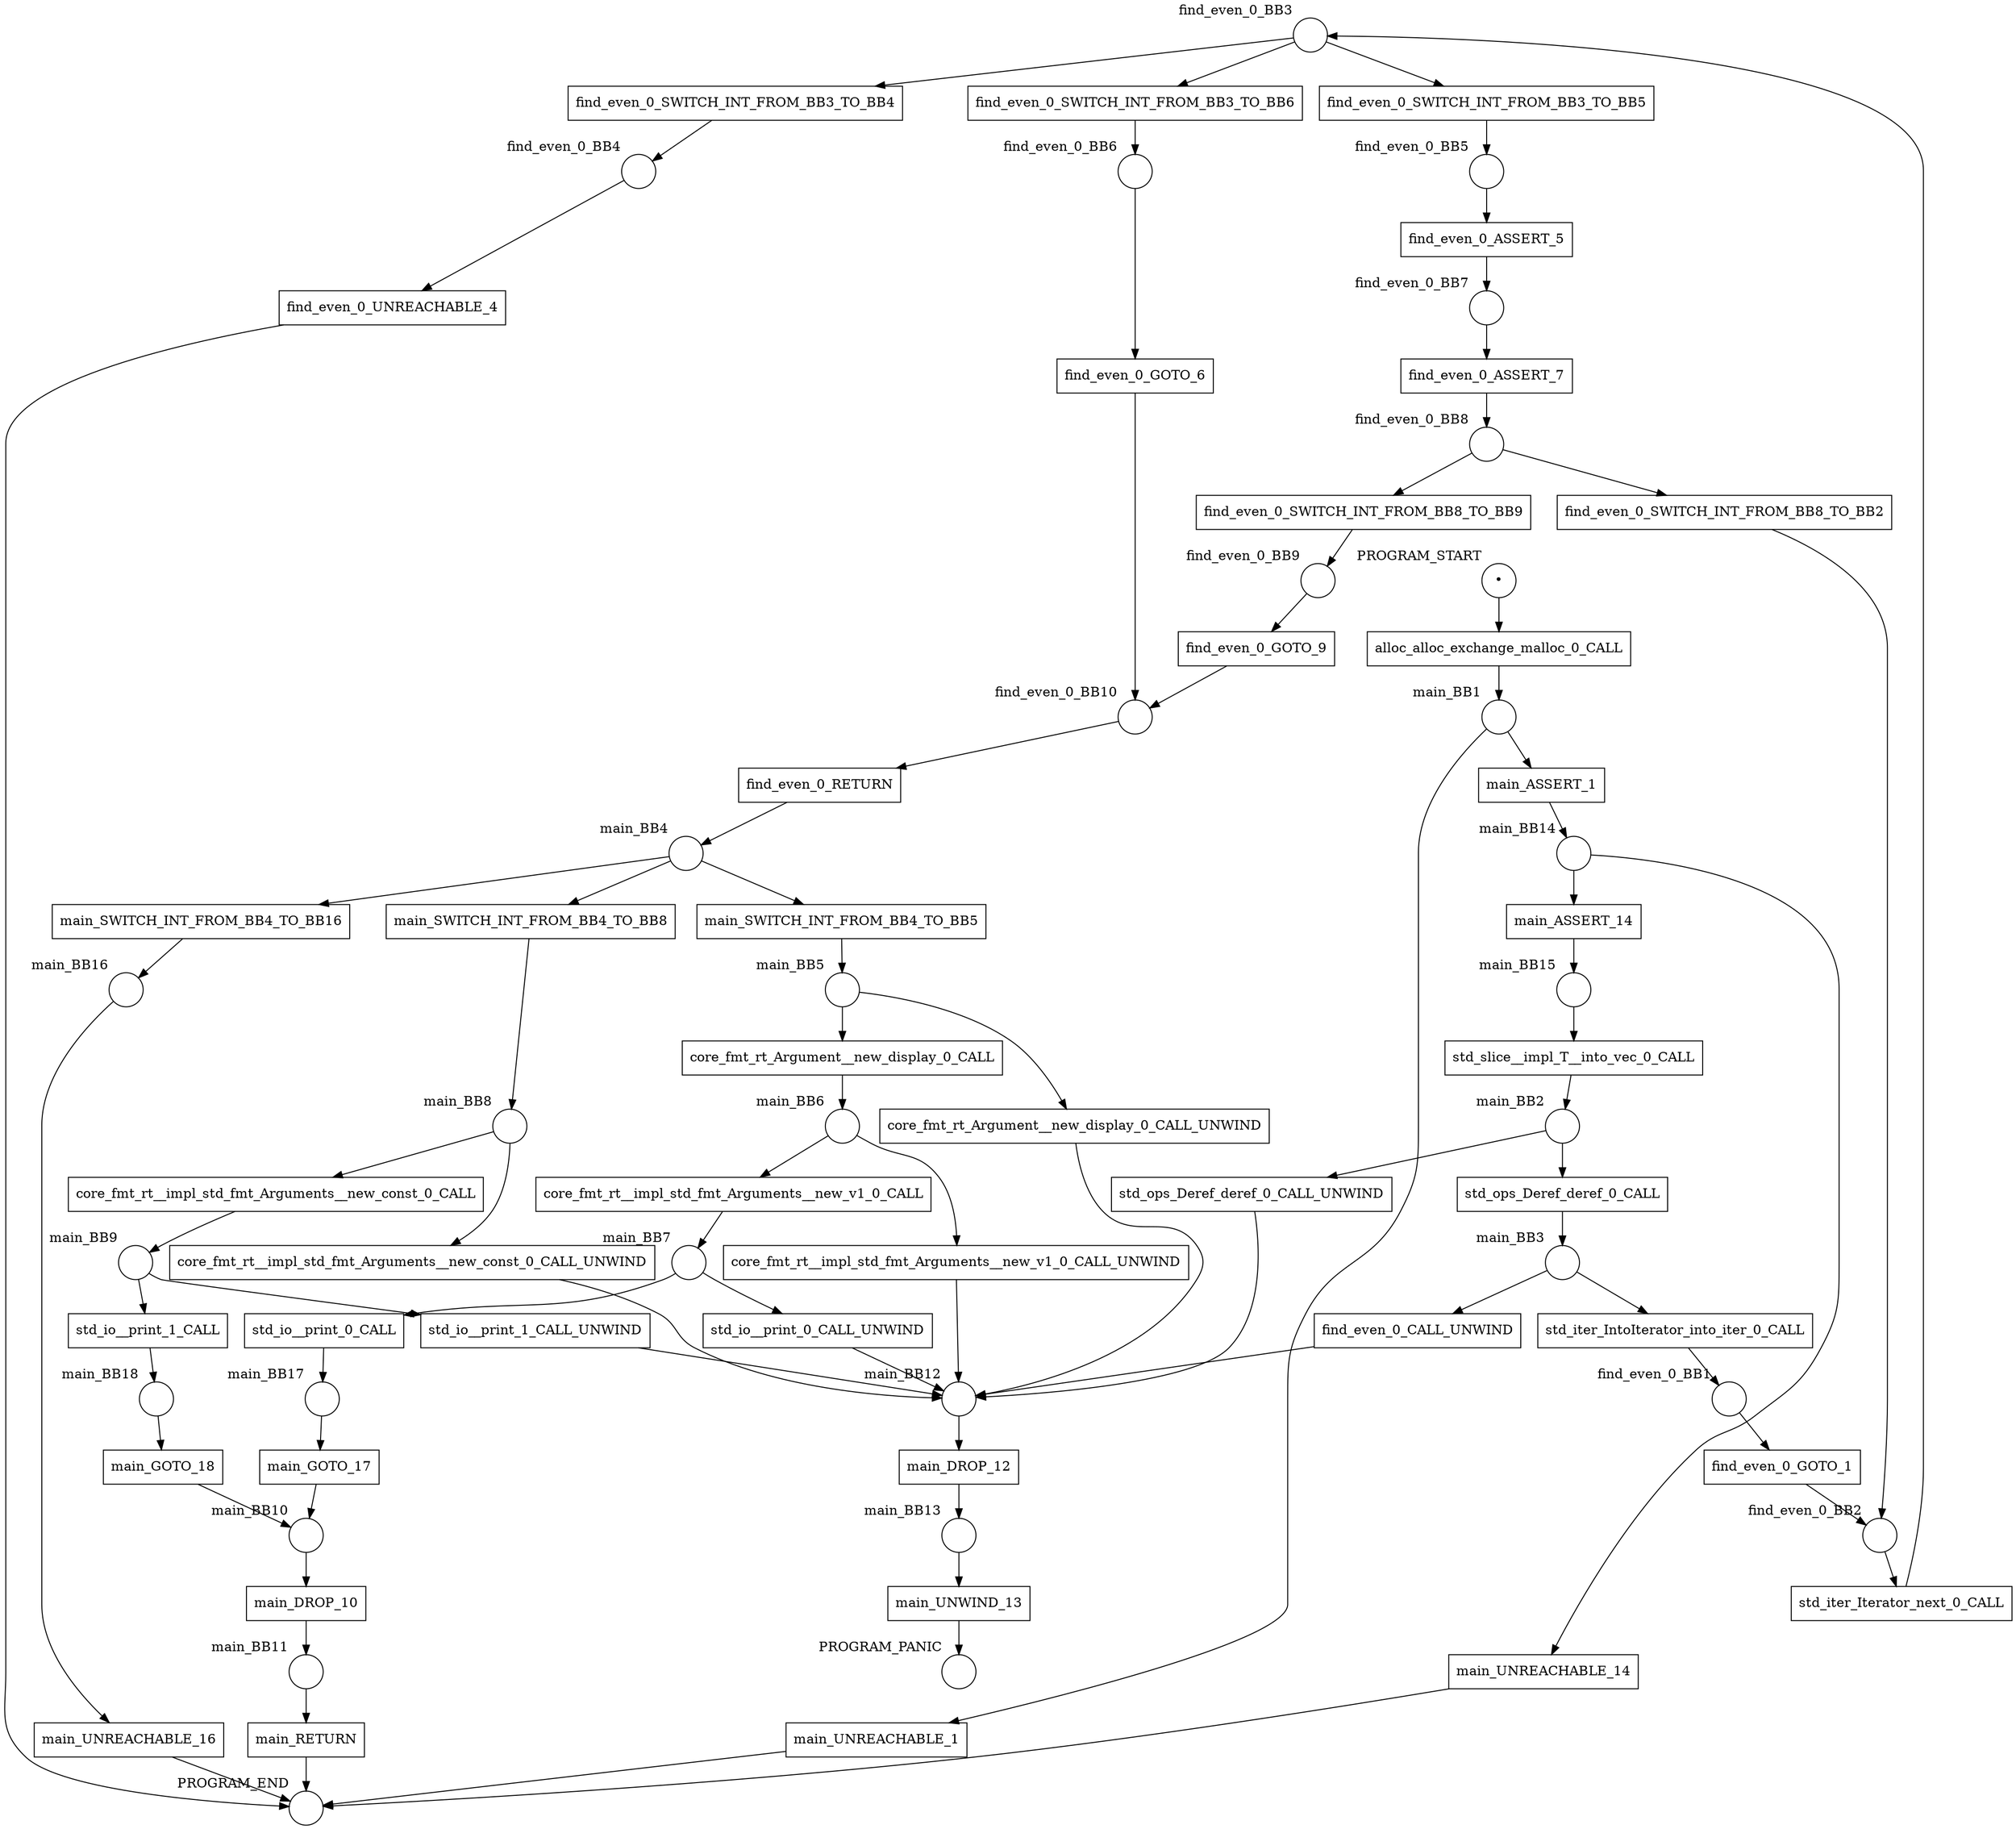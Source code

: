 digraph petrinet {
    PROGRAM_END [shape="circle" xlabel="PROGRAM_END" label=""];
    PROGRAM_PANIC [shape="circle" xlabel="PROGRAM_PANIC" label=""];
    PROGRAM_START [shape="circle" xlabel="PROGRAM_START" label="•"];
    find_even_0_BB1 [shape="circle" xlabel="find_even_0_BB1" label=""];
    find_even_0_BB10 [shape="circle" xlabel="find_even_0_BB10" label=""];
    find_even_0_BB2 [shape="circle" xlabel="find_even_0_BB2" label=""];
    find_even_0_BB3 [shape="circle" xlabel="find_even_0_BB3" label=""];
    find_even_0_BB4 [shape="circle" xlabel="find_even_0_BB4" label=""];
    find_even_0_BB5 [shape="circle" xlabel="find_even_0_BB5" label=""];
    find_even_0_BB6 [shape="circle" xlabel="find_even_0_BB6" label=""];
    find_even_0_BB7 [shape="circle" xlabel="find_even_0_BB7" label=""];
    find_even_0_BB8 [shape="circle" xlabel="find_even_0_BB8" label=""];
    find_even_0_BB9 [shape="circle" xlabel="find_even_0_BB9" label=""];
    main_BB1 [shape="circle" xlabel="main_BB1" label=""];
    main_BB10 [shape="circle" xlabel="main_BB10" label=""];
    main_BB11 [shape="circle" xlabel="main_BB11" label=""];
    main_BB12 [shape="circle" xlabel="main_BB12" label=""];
    main_BB13 [shape="circle" xlabel="main_BB13" label=""];
    main_BB14 [shape="circle" xlabel="main_BB14" label=""];
    main_BB15 [shape="circle" xlabel="main_BB15" label=""];
    main_BB16 [shape="circle" xlabel="main_BB16" label=""];
    main_BB17 [shape="circle" xlabel="main_BB17" label=""];
    main_BB18 [shape="circle" xlabel="main_BB18" label=""];
    main_BB2 [shape="circle" xlabel="main_BB2" label=""];
    main_BB3 [shape="circle" xlabel="main_BB3" label=""];
    main_BB4 [shape="circle" xlabel="main_BB4" label=""];
    main_BB5 [shape="circle" xlabel="main_BB5" label=""];
    main_BB6 [shape="circle" xlabel="main_BB6" label=""];
    main_BB7 [shape="circle" xlabel="main_BB7" label=""];
    main_BB8 [shape="circle" xlabel="main_BB8" label=""];
    main_BB9 [shape="circle" xlabel="main_BB9" label=""];
    alloc_alloc_exchange_malloc_0_CALL [shape="box" xlabel="" label="alloc_alloc_exchange_malloc_0_CALL"];
    core_fmt_rt_Argument__new_display_0_CALL [shape="box" xlabel="" label="core_fmt_rt_Argument__new_display_0_CALL"];
    core_fmt_rt_Argument__new_display_0_CALL_UNWIND [shape="box" xlabel="" label="core_fmt_rt_Argument__new_display_0_CALL_UNWIND"];
    core_fmt_rt__impl_std_fmt_Arguments__new_const_0_CALL [shape="box" xlabel="" label="core_fmt_rt__impl_std_fmt_Arguments__new_const_0_CALL"];
    core_fmt_rt__impl_std_fmt_Arguments__new_const_0_CALL_UNWIND [shape="box" xlabel="" label="core_fmt_rt__impl_std_fmt_Arguments__new_const_0_CALL_UNWIND"];
    core_fmt_rt__impl_std_fmt_Arguments__new_v1_0_CALL [shape="box" xlabel="" label="core_fmt_rt__impl_std_fmt_Arguments__new_v1_0_CALL"];
    core_fmt_rt__impl_std_fmt_Arguments__new_v1_0_CALL_UNWIND [shape="box" xlabel="" label="core_fmt_rt__impl_std_fmt_Arguments__new_v1_0_CALL_UNWIND"];
    find_even_0_ASSERT_5 [shape="box" xlabel="" label="find_even_0_ASSERT_5"];
    find_even_0_ASSERT_7 [shape="box" xlabel="" label="find_even_0_ASSERT_7"];
    find_even_0_CALL_UNWIND [shape="box" xlabel="" label="find_even_0_CALL_UNWIND"];
    find_even_0_GOTO_1 [shape="box" xlabel="" label="find_even_0_GOTO_1"];
    find_even_0_GOTO_6 [shape="box" xlabel="" label="find_even_0_GOTO_6"];
    find_even_0_GOTO_9 [shape="box" xlabel="" label="find_even_0_GOTO_9"];
    find_even_0_RETURN [shape="box" xlabel="" label="find_even_0_RETURN"];
    find_even_0_SWITCH_INT_FROM_BB3_TO_BB4 [shape="box" xlabel="" label="find_even_0_SWITCH_INT_FROM_BB3_TO_BB4"];
    find_even_0_SWITCH_INT_FROM_BB3_TO_BB5 [shape="box" xlabel="" label="find_even_0_SWITCH_INT_FROM_BB3_TO_BB5"];
    find_even_0_SWITCH_INT_FROM_BB3_TO_BB6 [shape="box" xlabel="" label="find_even_0_SWITCH_INT_FROM_BB3_TO_BB6"];
    find_even_0_SWITCH_INT_FROM_BB8_TO_BB2 [shape="box" xlabel="" label="find_even_0_SWITCH_INT_FROM_BB8_TO_BB2"];
    find_even_0_SWITCH_INT_FROM_BB8_TO_BB9 [shape="box" xlabel="" label="find_even_0_SWITCH_INT_FROM_BB8_TO_BB9"];
    find_even_0_UNREACHABLE_4 [shape="box" xlabel="" label="find_even_0_UNREACHABLE_4"];
    main_ASSERT_1 [shape="box" xlabel="" label="main_ASSERT_1"];
    main_ASSERT_14 [shape="box" xlabel="" label="main_ASSERT_14"];
    main_DROP_10 [shape="box" xlabel="" label="main_DROP_10"];
    main_DROP_12 [shape="box" xlabel="" label="main_DROP_12"];
    main_GOTO_17 [shape="box" xlabel="" label="main_GOTO_17"];
    main_GOTO_18 [shape="box" xlabel="" label="main_GOTO_18"];
    main_RETURN [shape="box" xlabel="" label="main_RETURN"];
    main_SWITCH_INT_FROM_BB4_TO_BB16 [shape="box" xlabel="" label="main_SWITCH_INT_FROM_BB4_TO_BB16"];
    main_SWITCH_INT_FROM_BB4_TO_BB5 [shape="box" xlabel="" label="main_SWITCH_INT_FROM_BB4_TO_BB5"];
    main_SWITCH_INT_FROM_BB4_TO_BB8 [shape="box" xlabel="" label="main_SWITCH_INT_FROM_BB4_TO_BB8"];
    main_UNREACHABLE_1 [shape="box" xlabel="" label="main_UNREACHABLE_1"];
    main_UNREACHABLE_14 [shape="box" xlabel="" label="main_UNREACHABLE_14"];
    main_UNREACHABLE_16 [shape="box" xlabel="" label="main_UNREACHABLE_16"];
    main_UNWIND_13 [shape="box" xlabel="" label="main_UNWIND_13"];
    std_io__print_0_CALL [shape="box" xlabel="" label="std_io__print_0_CALL"];
    std_io__print_0_CALL_UNWIND [shape="box" xlabel="" label="std_io__print_0_CALL_UNWIND"];
    std_io__print_1_CALL [shape="box" xlabel="" label="std_io__print_1_CALL"];
    std_io__print_1_CALL_UNWIND [shape="box" xlabel="" label="std_io__print_1_CALL_UNWIND"];
    std_iter_IntoIterator_into_iter_0_CALL [shape="box" xlabel="" label="std_iter_IntoIterator_into_iter_0_CALL"];
    std_iter_Iterator_next_0_CALL [shape="box" xlabel="" label="std_iter_Iterator_next_0_CALL"];
    std_ops_Deref_deref_0_CALL [shape="box" xlabel="" label="std_ops_Deref_deref_0_CALL"];
    std_ops_Deref_deref_0_CALL_UNWIND [shape="box" xlabel="" label="std_ops_Deref_deref_0_CALL_UNWIND"];
    std_slice__impl_T__into_vec_0_CALL [shape="box" xlabel="" label="std_slice__impl_T__into_vec_0_CALL"];
    PROGRAM_START -> alloc_alloc_exchange_malloc_0_CALL;
    find_even_0_BB1 -> find_even_0_GOTO_1;
    find_even_0_BB10 -> find_even_0_RETURN;
    find_even_0_BB2 -> std_iter_Iterator_next_0_CALL;
    find_even_0_BB3 -> find_even_0_SWITCH_INT_FROM_BB3_TO_BB4;
    find_even_0_BB3 -> find_even_0_SWITCH_INT_FROM_BB3_TO_BB5;
    find_even_0_BB3 -> find_even_0_SWITCH_INT_FROM_BB3_TO_BB6;
    find_even_0_BB4 -> find_even_0_UNREACHABLE_4;
    find_even_0_BB5 -> find_even_0_ASSERT_5;
    find_even_0_BB6 -> find_even_0_GOTO_6;
    find_even_0_BB7 -> find_even_0_ASSERT_7;
    find_even_0_BB8 -> find_even_0_SWITCH_INT_FROM_BB8_TO_BB2;
    find_even_0_BB8 -> find_even_0_SWITCH_INT_FROM_BB8_TO_BB9;
    find_even_0_BB9 -> find_even_0_GOTO_9;
    main_BB1 -> main_ASSERT_1;
    main_BB1 -> main_UNREACHABLE_1;
    main_BB10 -> main_DROP_10;
    main_BB11 -> main_RETURN;
    main_BB12 -> main_DROP_12;
    main_BB13 -> main_UNWIND_13;
    main_BB14 -> main_ASSERT_14;
    main_BB14 -> main_UNREACHABLE_14;
    main_BB15 -> std_slice__impl_T__into_vec_0_CALL;
    main_BB16 -> main_UNREACHABLE_16;
    main_BB17 -> main_GOTO_17;
    main_BB18 -> main_GOTO_18;
    main_BB2 -> std_ops_Deref_deref_0_CALL;
    main_BB2 -> std_ops_Deref_deref_0_CALL_UNWIND;
    main_BB3 -> find_even_0_CALL_UNWIND;
    main_BB3 -> std_iter_IntoIterator_into_iter_0_CALL;
    main_BB4 -> main_SWITCH_INT_FROM_BB4_TO_BB16;
    main_BB4 -> main_SWITCH_INT_FROM_BB4_TO_BB5;
    main_BB4 -> main_SWITCH_INT_FROM_BB4_TO_BB8;
    main_BB5 -> core_fmt_rt_Argument__new_display_0_CALL;
    main_BB5 -> core_fmt_rt_Argument__new_display_0_CALL_UNWIND;
    main_BB6 -> core_fmt_rt__impl_std_fmt_Arguments__new_v1_0_CALL;
    main_BB6 -> core_fmt_rt__impl_std_fmt_Arguments__new_v1_0_CALL_UNWIND;
    main_BB7 -> std_io__print_0_CALL;
    main_BB7 -> std_io__print_0_CALL_UNWIND;
    main_BB8 -> core_fmt_rt__impl_std_fmt_Arguments__new_const_0_CALL;
    main_BB8 -> core_fmt_rt__impl_std_fmt_Arguments__new_const_0_CALL_UNWIND;
    main_BB9 -> std_io__print_1_CALL;
    main_BB9 -> std_io__print_1_CALL_UNWIND;
    alloc_alloc_exchange_malloc_0_CALL -> main_BB1;
    core_fmt_rt_Argument__new_display_0_CALL -> main_BB6;
    core_fmt_rt_Argument__new_display_0_CALL_UNWIND -> main_BB12;
    core_fmt_rt__impl_std_fmt_Arguments__new_const_0_CALL -> main_BB9;
    core_fmt_rt__impl_std_fmt_Arguments__new_const_0_CALL_UNWIND -> main_BB12;
    core_fmt_rt__impl_std_fmt_Arguments__new_v1_0_CALL -> main_BB7;
    core_fmt_rt__impl_std_fmt_Arguments__new_v1_0_CALL_UNWIND -> main_BB12;
    find_even_0_ASSERT_5 -> find_even_0_BB7;
    find_even_0_ASSERT_7 -> find_even_0_BB8;
    find_even_0_CALL_UNWIND -> main_BB12;
    find_even_0_GOTO_1 -> find_even_0_BB2;
    find_even_0_GOTO_6 -> find_even_0_BB10;
    find_even_0_GOTO_9 -> find_even_0_BB10;
    find_even_0_RETURN -> main_BB4;
    find_even_0_SWITCH_INT_FROM_BB3_TO_BB4 -> find_even_0_BB4;
    find_even_0_SWITCH_INT_FROM_BB3_TO_BB5 -> find_even_0_BB5;
    find_even_0_SWITCH_INT_FROM_BB3_TO_BB6 -> find_even_0_BB6;
    find_even_0_SWITCH_INT_FROM_BB8_TO_BB2 -> find_even_0_BB2;
    find_even_0_SWITCH_INT_FROM_BB8_TO_BB9 -> find_even_0_BB9;
    find_even_0_UNREACHABLE_4 -> PROGRAM_END;
    main_ASSERT_1 -> main_BB14;
    main_ASSERT_14 -> main_BB15;
    main_DROP_10 -> main_BB11;
    main_DROP_12 -> main_BB13;
    main_GOTO_17 -> main_BB10;
    main_GOTO_18 -> main_BB10;
    main_RETURN -> PROGRAM_END;
    main_SWITCH_INT_FROM_BB4_TO_BB16 -> main_BB16;
    main_SWITCH_INT_FROM_BB4_TO_BB5 -> main_BB5;
    main_SWITCH_INT_FROM_BB4_TO_BB8 -> main_BB8;
    main_UNREACHABLE_1 -> PROGRAM_END;
    main_UNREACHABLE_14 -> PROGRAM_END;
    main_UNREACHABLE_16 -> PROGRAM_END;
    main_UNWIND_13 -> PROGRAM_PANIC;
    std_io__print_0_CALL -> main_BB17;
    std_io__print_0_CALL_UNWIND -> main_BB12;
    std_io__print_1_CALL -> main_BB18;
    std_io__print_1_CALL_UNWIND -> main_BB12;
    std_iter_IntoIterator_into_iter_0_CALL -> find_even_0_BB1;
    std_iter_Iterator_next_0_CALL -> find_even_0_BB3;
    std_ops_Deref_deref_0_CALL -> main_BB3;
    std_ops_Deref_deref_0_CALL_UNWIND -> main_BB12;
    std_slice__impl_T__into_vec_0_CALL -> main_BB2;
}
